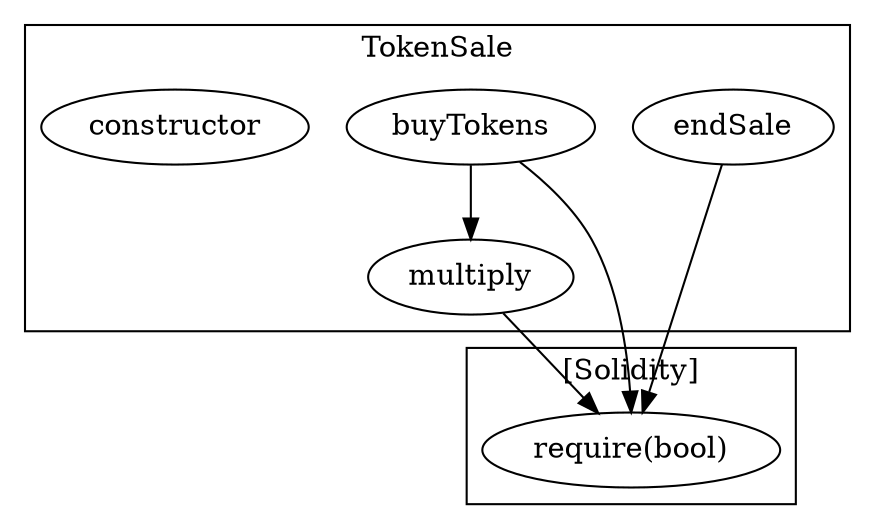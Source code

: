 strict digraph {
subgraph cluster_321_TokenSale {
label = "TokenSale"
"321_multiply" [label="multiply"]
"321_buyTokens" [label="buyTokens"]
"321_endSale" [label="endSale"]
"321_constructor" [label="constructor"]
"321_buyTokens" -> "321_multiply"
}subgraph cluster_solidity {
label = "[Solidity]"
"require(bool)" 
"321_buyTokens" -> "require(bool)"
"321_multiply" -> "require(bool)"
"321_endSale" -> "require(bool)"
}
}